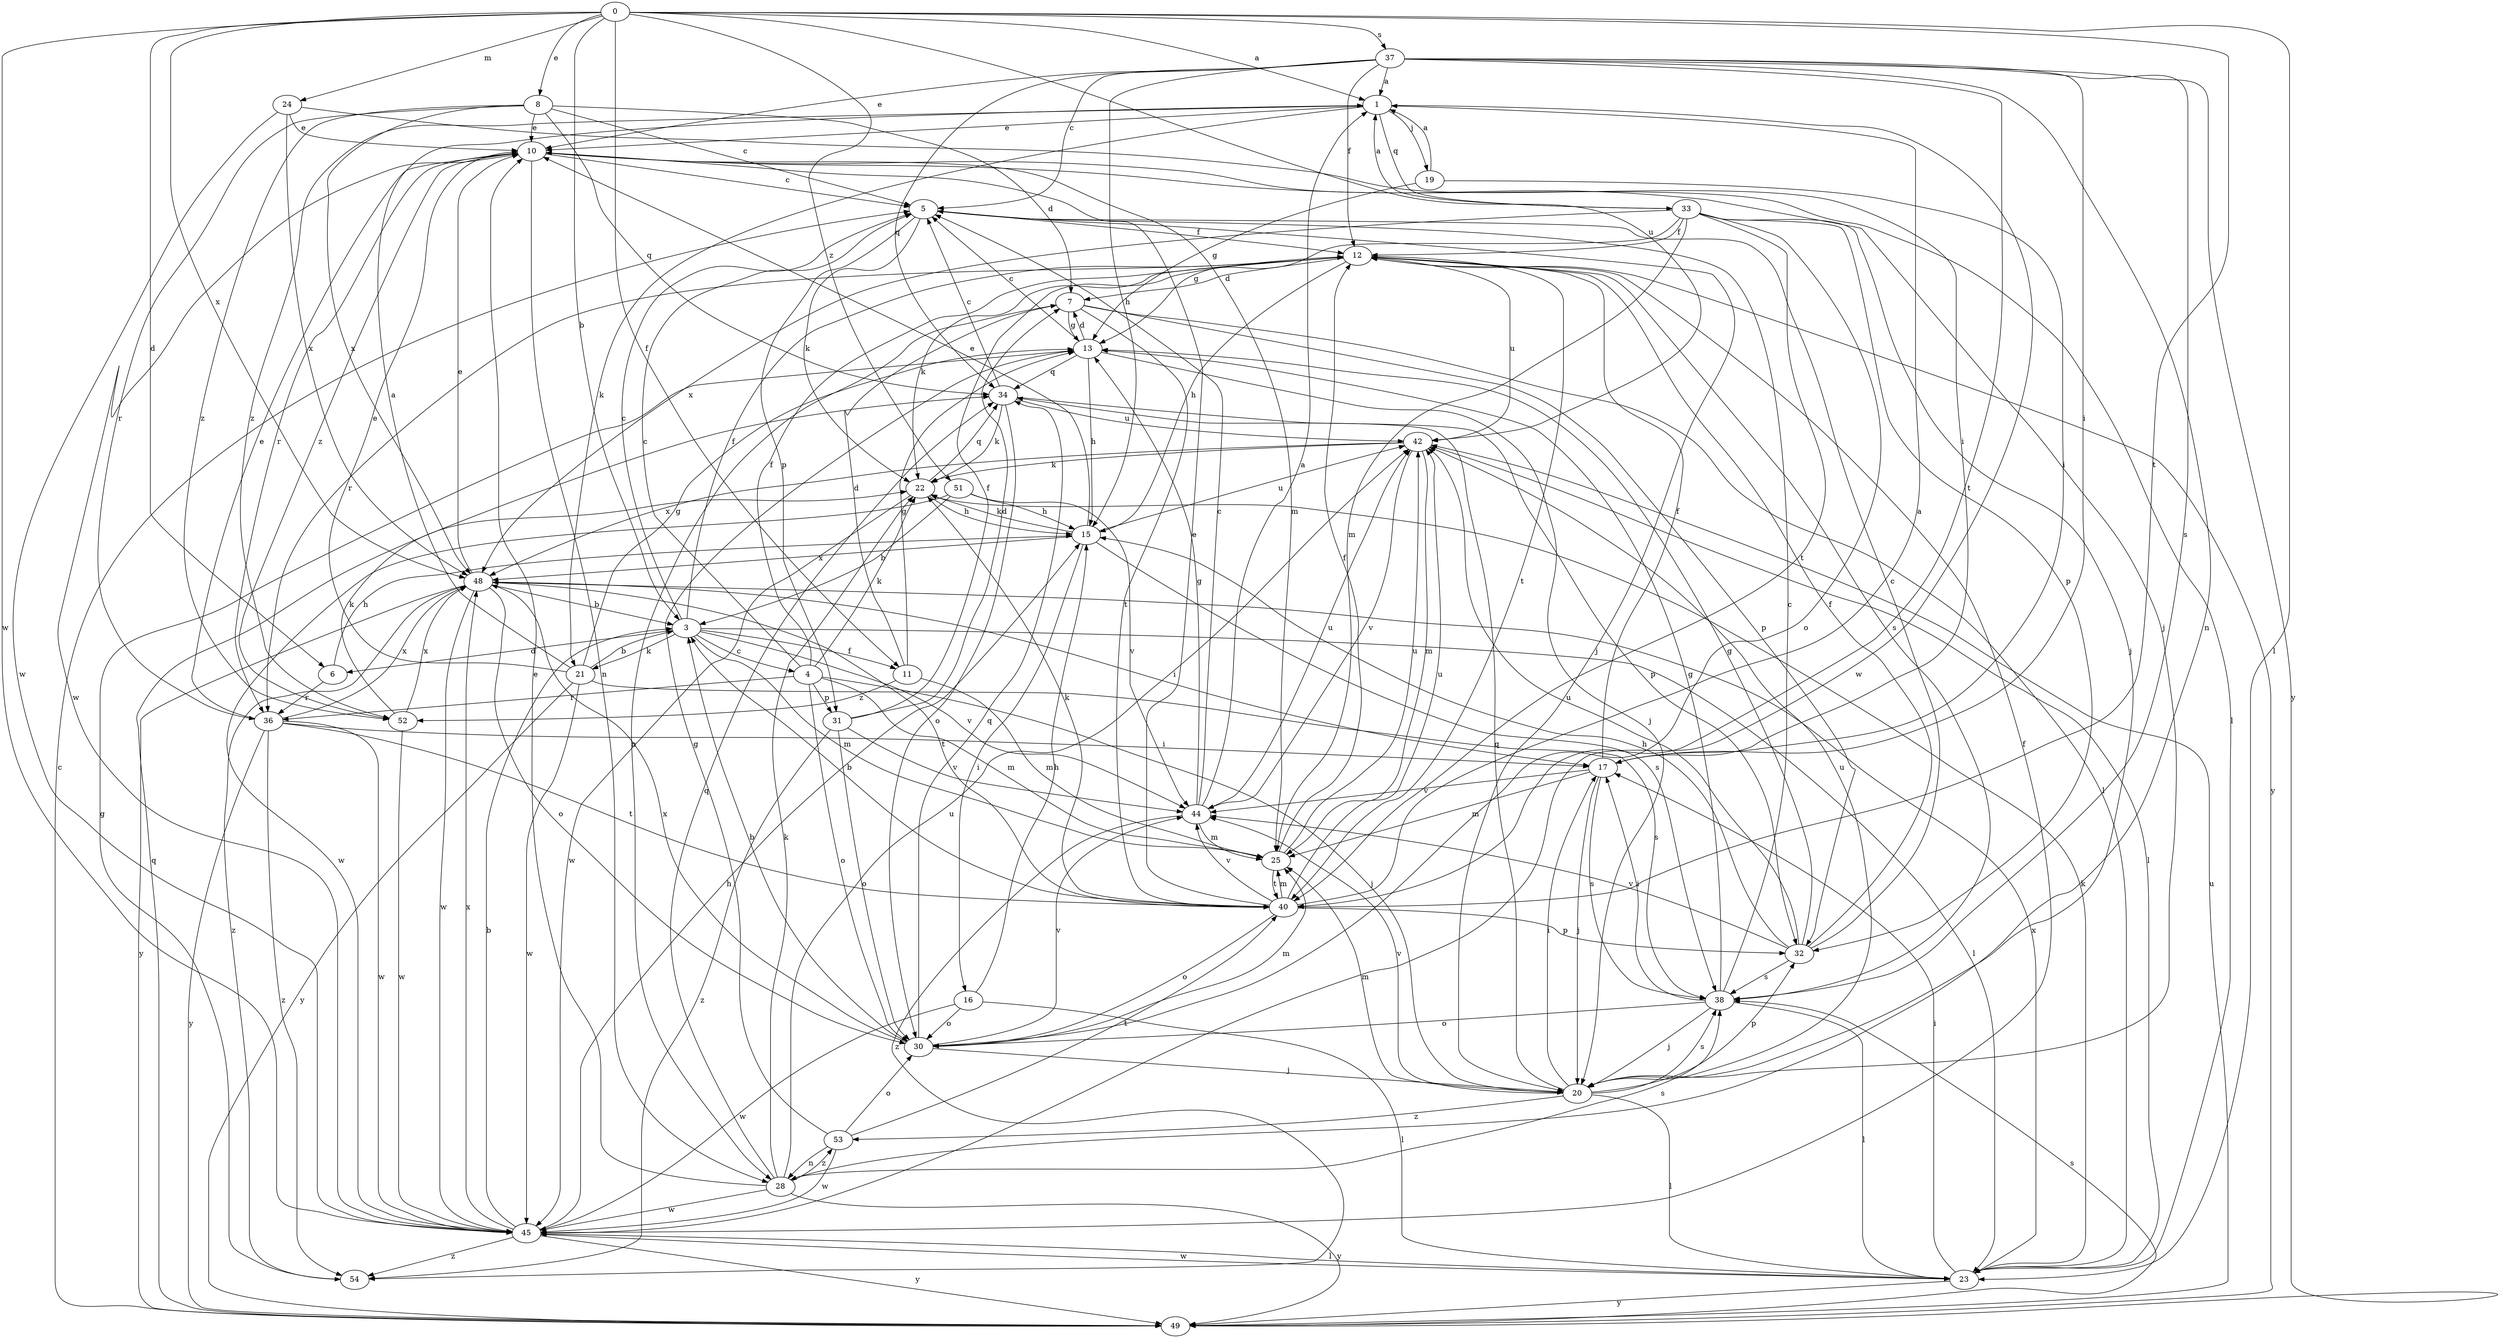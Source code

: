 strict digraph  {
0;
1;
3;
4;
5;
6;
7;
8;
10;
11;
12;
13;
15;
16;
17;
19;
20;
21;
22;
23;
24;
25;
28;
30;
31;
32;
33;
34;
36;
37;
38;
40;
42;
44;
45;
48;
49;
51;
52;
53;
54;
0 -> 1  [label=a];
0 -> 3  [label=b];
0 -> 6  [label=d];
0 -> 8  [label=e];
0 -> 11  [label=f];
0 -> 23  [label=l];
0 -> 24  [label=m];
0 -> 37  [label=s];
0 -> 40  [label=t];
0 -> 42  [label=u];
0 -> 45  [label=w];
0 -> 48  [label=x];
0 -> 51  [label=z];
1 -> 10  [label=e];
1 -> 19  [label=j];
1 -> 21  [label=k];
1 -> 33  [label=q];
1 -> 45  [label=w];
1 -> 52  [label=z];
3 -> 4  [label=c];
3 -> 5  [label=c];
3 -> 6  [label=d];
3 -> 11  [label=f];
3 -> 12  [label=f];
3 -> 21  [label=k];
3 -> 23  [label=l];
3 -> 25  [label=m];
3 -> 44  [label=v];
4 -> 5  [label=c];
4 -> 12  [label=f];
4 -> 20  [label=j];
4 -> 22  [label=k];
4 -> 25  [label=m];
4 -> 30  [label=o];
4 -> 31  [label=p];
4 -> 36  [label=r];
5 -> 12  [label=f];
5 -> 20  [label=j];
5 -> 22  [label=k];
5 -> 31  [label=p];
6 -> 15  [label=h];
6 -> 36  [label=r];
7 -> 13  [label=g];
7 -> 23  [label=l];
7 -> 28  [label=n];
7 -> 32  [label=p];
7 -> 40  [label=t];
8 -> 5  [label=c];
8 -> 7  [label=d];
8 -> 10  [label=e];
8 -> 34  [label=q];
8 -> 36  [label=r];
8 -> 48  [label=x];
8 -> 52  [label=z];
10 -> 5  [label=c];
10 -> 20  [label=j];
10 -> 23  [label=l];
10 -> 25  [label=m];
10 -> 28  [label=n];
10 -> 36  [label=r];
10 -> 45  [label=w];
10 -> 52  [label=z];
11 -> 7  [label=d];
11 -> 13  [label=g];
11 -> 25  [label=m];
11 -> 52  [label=z];
12 -> 7  [label=d];
12 -> 15  [label=h];
12 -> 22  [label=k];
12 -> 36  [label=r];
12 -> 38  [label=s];
12 -> 40  [label=t];
12 -> 42  [label=u];
12 -> 49  [label=y];
13 -> 5  [label=c];
13 -> 7  [label=d];
13 -> 15  [label=h];
13 -> 20  [label=j];
13 -> 34  [label=q];
15 -> 10  [label=e];
15 -> 16  [label=i];
15 -> 22  [label=k];
15 -> 38  [label=s];
15 -> 42  [label=u];
15 -> 48  [label=x];
16 -> 15  [label=h];
16 -> 23  [label=l];
16 -> 30  [label=o];
16 -> 45  [label=w];
17 -> 12  [label=f];
17 -> 20  [label=j];
17 -> 25  [label=m];
17 -> 38  [label=s];
17 -> 44  [label=v];
19 -> 1  [label=a];
19 -> 13  [label=g];
19 -> 17  [label=i];
20 -> 17  [label=i];
20 -> 23  [label=l];
20 -> 25  [label=m];
20 -> 32  [label=p];
20 -> 34  [label=q];
20 -> 38  [label=s];
20 -> 42  [label=u];
20 -> 44  [label=v];
20 -> 53  [label=z];
21 -> 1  [label=a];
21 -> 3  [label=b];
21 -> 10  [label=e];
21 -> 13  [label=g];
21 -> 38  [label=s];
21 -> 45  [label=w];
21 -> 49  [label=y];
22 -> 15  [label=h];
22 -> 34  [label=q];
22 -> 45  [label=w];
23 -> 17  [label=i];
23 -> 22  [label=k];
23 -> 45  [label=w];
23 -> 48  [label=x];
23 -> 49  [label=y];
24 -> 10  [label=e];
24 -> 17  [label=i];
24 -> 45  [label=w];
24 -> 48  [label=x];
25 -> 12  [label=f];
25 -> 40  [label=t];
25 -> 42  [label=u];
28 -> 10  [label=e];
28 -> 22  [label=k];
28 -> 34  [label=q];
28 -> 38  [label=s];
28 -> 42  [label=u];
28 -> 45  [label=w];
28 -> 49  [label=y];
28 -> 53  [label=z];
30 -> 3  [label=b];
30 -> 20  [label=j];
30 -> 25  [label=m];
30 -> 34  [label=q];
30 -> 44  [label=v];
30 -> 48  [label=x];
31 -> 7  [label=d];
31 -> 12  [label=f];
31 -> 30  [label=o];
31 -> 44  [label=v];
31 -> 54  [label=z];
32 -> 5  [label=c];
32 -> 12  [label=f];
32 -> 13  [label=g];
32 -> 15  [label=h];
32 -> 38  [label=s];
32 -> 42  [label=u];
32 -> 44  [label=v];
33 -> 1  [label=a];
33 -> 12  [label=f];
33 -> 13  [label=g];
33 -> 20  [label=j];
33 -> 25  [label=m];
33 -> 30  [label=o];
33 -> 32  [label=p];
33 -> 40  [label=t];
33 -> 48  [label=x];
34 -> 5  [label=c];
34 -> 22  [label=k];
34 -> 30  [label=o];
34 -> 32  [label=p];
34 -> 42  [label=u];
36 -> 10  [label=e];
36 -> 17  [label=i];
36 -> 40  [label=t];
36 -> 45  [label=w];
36 -> 48  [label=x];
36 -> 49  [label=y];
36 -> 54  [label=z];
37 -> 1  [label=a];
37 -> 5  [label=c];
37 -> 10  [label=e];
37 -> 12  [label=f];
37 -> 15  [label=h];
37 -> 17  [label=i];
37 -> 28  [label=n];
37 -> 34  [label=q];
37 -> 38  [label=s];
37 -> 40  [label=t];
37 -> 49  [label=y];
38 -> 5  [label=c];
38 -> 13  [label=g];
38 -> 17  [label=i];
38 -> 20  [label=j];
38 -> 23  [label=l];
38 -> 30  [label=o];
40 -> 1  [label=a];
40 -> 3  [label=b];
40 -> 10  [label=e];
40 -> 22  [label=k];
40 -> 25  [label=m];
40 -> 30  [label=o];
40 -> 32  [label=p];
40 -> 42  [label=u];
40 -> 44  [label=v];
42 -> 22  [label=k];
42 -> 23  [label=l];
42 -> 25  [label=m];
42 -> 44  [label=v];
42 -> 48  [label=x];
44 -> 1  [label=a];
44 -> 5  [label=c];
44 -> 13  [label=g];
44 -> 25  [label=m];
44 -> 42  [label=u];
44 -> 54  [label=z];
45 -> 3  [label=b];
45 -> 12  [label=f];
45 -> 15  [label=h];
45 -> 23  [label=l];
45 -> 48  [label=x];
45 -> 49  [label=y];
45 -> 54  [label=z];
48 -> 3  [label=b];
48 -> 10  [label=e];
48 -> 17  [label=i];
48 -> 30  [label=o];
48 -> 40  [label=t];
48 -> 45  [label=w];
48 -> 49  [label=y];
48 -> 54  [label=z];
49 -> 5  [label=c];
49 -> 34  [label=q];
49 -> 38  [label=s];
49 -> 42  [label=u];
51 -> 3  [label=b];
51 -> 15  [label=h];
51 -> 44  [label=v];
51 -> 45  [label=w];
52 -> 22  [label=k];
52 -> 45  [label=w];
52 -> 48  [label=x];
53 -> 13  [label=g];
53 -> 28  [label=n];
53 -> 30  [label=o];
53 -> 40  [label=t];
53 -> 45  [label=w];
54 -> 13  [label=g];
}
